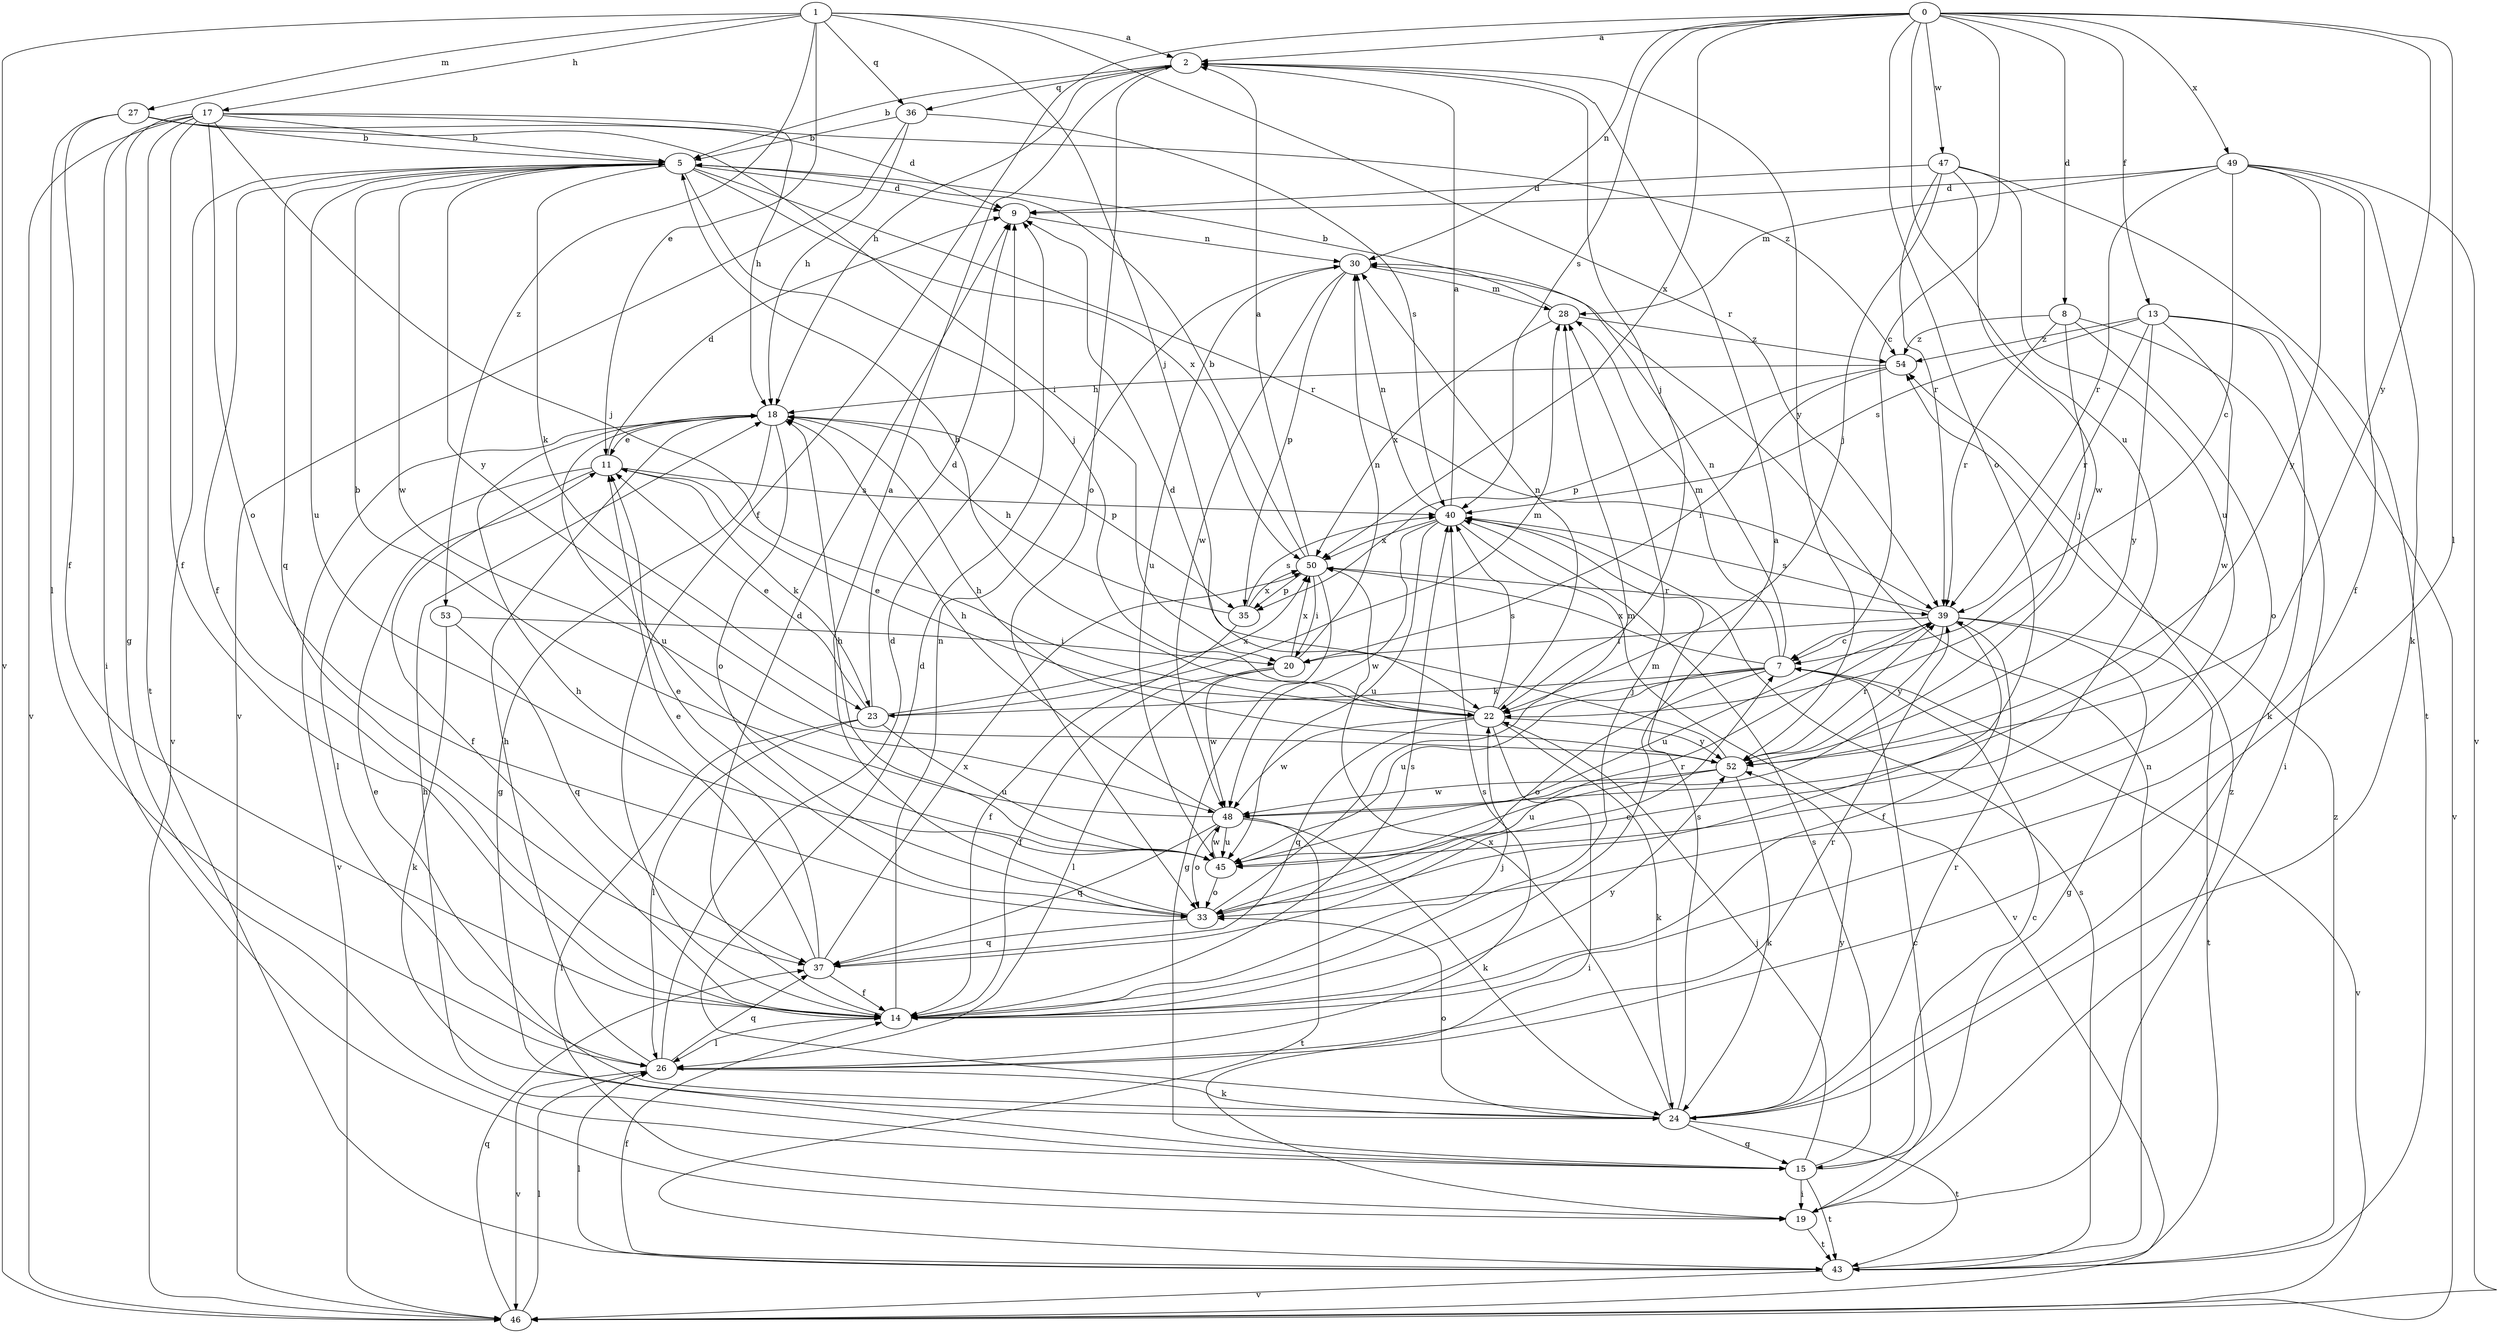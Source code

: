 strict digraph  {
0;
1;
2;
5;
7;
8;
9;
11;
13;
14;
15;
17;
18;
19;
20;
22;
23;
24;
26;
27;
28;
30;
33;
35;
36;
37;
39;
40;
43;
45;
46;
47;
48;
49;
50;
52;
53;
54;
0 -> 2  [label=a];
0 -> 7  [label=c];
0 -> 8  [label=d];
0 -> 13  [label=f];
0 -> 14  [label=f];
0 -> 26  [label=l];
0 -> 30  [label=n];
0 -> 33  [label=o];
0 -> 40  [label=s];
0 -> 45  [label=u];
0 -> 47  [label=w];
0 -> 49  [label=x];
0 -> 50  [label=x];
0 -> 52  [label=y];
1 -> 2  [label=a];
1 -> 11  [label=e];
1 -> 17  [label=h];
1 -> 22  [label=j];
1 -> 27  [label=m];
1 -> 36  [label=q];
1 -> 39  [label=r];
1 -> 46  [label=v];
1 -> 53  [label=z];
2 -> 5  [label=b];
2 -> 18  [label=h];
2 -> 22  [label=j];
2 -> 33  [label=o];
2 -> 36  [label=q];
2 -> 52  [label=y];
5 -> 9  [label=d];
5 -> 14  [label=f];
5 -> 22  [label=j];
5 -> 23  [label=k];
5 -> 37  [label=q];
5 -> 39  [label=r];
5 -> 45  [label=u];
5 -> 46  [label=v];
5 -> 48  [label=w];
5 -> 50  [label=x];
5 -> 52  [label=y];
7 -> 22  [label=j];
7 -> 23  [label=k];
7 -> 28  [label=m];
7 -> 30  [label=n];
7 -> 33  [label=o];
7 -> 45  [label=u];
7 -> 46  [label=v];
7 -> 50  [label=x];
8 -> 19  [label=i];
8 -> 22  [label=j];
8 -> 33  [label=o];
8 -> 39  [label=r];
8 -> 54  [label=z];
9 -> 30  [label=n];
11 -> 9  [label=d];
11 -> 14  [label=f];
11 -> 23  [label=k];
11 -> 26  [label=l];
11 -> 40  [label=s];
13 -> 24  [label=k];
13 -> 39  [label=r];
13 -> 40  [label=s];
13 -> 46  [label=v];
13 -> 48  [label=w];
13 -> 52  [label=y];
13 -> 54  [label=z];
14 -> 2  [label=a];
14 -> 9  [label=d];
14 -> 22  [label=j];
14 -> 26  [label=l];
14 -> 28  [label=m];
14 -> 30  [label=n];
14 -> 40  [label=s];
14 -> 52  [label=y];
15 -> 7  [label=c];
15 -> 18  [label=h];
15 -> 19  [label=i];
15 -> 22  [label=j];
15 -> 40  [label=s];
15 -> 43  [label=t];
17 -> 5  [label=b];
17 -> 14  [label=f];
17 -> 15  [label=g];
17 -> 18  [label=h];
17 -> 19  [label=i];
17 -> 22  [label=j];
17 -> 33  [label=o];
17 -> 43  [label=t];
17 -> 46  [label=v];
17 -> 54  [label=z];
18 -> 11  [label=e];
18 -> 15  [label=g];
18 -> 33  [label=o];
18 -> 35  [label=p];
18 -> 45  [label=u];
18 -> 46  [label=v];
19 -> 7  [label=c];
19 -> 43  [label=t];
19 -> 54  [label=z];
20 -> 14  [label=f];
20 -> 26  [label=l];
20 -> 30  [label=n];
20 -> 48  [label=w];
20 -> 50  [label=x];
22 -> 5  [label=b];
22 -> 11  [label=e];
22 -> 19  [label=i];
22 -> 24  [label=k];
22 -> 30  [label=n];
22 -> 37  [label=q];
22 -> 40  [label=s];
22 -> 48  [label=w];
22 -> 52  [label=y];
23 -> 9  [label=d];
23 -> 11  [label=e];
23 -> 19  [label=i];
23 -> 26  [label=l];
23 -> 28  [label=m];
23 -> 45  [label=u];
23 -> 50  [label=x];
24 -> 9  [label=d];
24 -> 11  [label=e];
24 -> 15  [label=g];
24 -> 33  [label=o];
24 -> 39  [label=r];
24 -> 40  [label=s];
24 -> 43  [label=t];
24 -> 50  [label=x];
24 -> 52  [label=y];
26 -> 9  [label=d];
26 -> 18  [label=h];
26 -> 24  [label=k];
26 -> 37  [label=q];
26 -> 39  [label=r];
26 -> 40  [label=s];
26 -> 46  [label=v];
27 -> 5  [label=b];
27 -> 9  [label=d];
27 -> 14  [label=f];
27 -> 20  [label=i];
27 -> 26  [label=l];
28 -> 5  [label=b];
28 -> 50  [label=x];
28 -> 54  [label=z];
30 -> 28  [label=m];
30 -> 35  [label=p];
30 -> 45  [label=u];
30 -> 48  [label=w];
33 -> 2  [label=a];
33 -> 11  [label=e];
33 -> 28  [label=m];
33 -> 37  [label=q];
33 -> 39  [label=r];
35 -> 14  [label=f];
35 -> 18  [label=h];
35 -> 40  [label=s];
35 -> 50  [label=x];
36 -> 5  [label=b];
36 -> 18  [label=h];
36 -> 40  [label=s];
36 -> 46  [label=v];
37 -> 7  [label=c];
37 -> 11  [label=e];
37 -> 14  [label=f];
37 -> 18  [label=h];
37 -> 50  [label=x];
39 -> 7  [label=c];
39 -> 14  [label=f];
39 -> 15  [label=g];
39 -> 20  [label=i];
39 -> 40  [label=s];
39 -> 43  [label=t];
39 -> 45  [label=u];
39 -> 52  [label=y];
40 -> 2  [label=a];
40 -> 30  [label=n];
40 -> 45  [label=u];
40 -> 46  [label=v];
40 -> 48  [label=w];
40 -> 50  [label=x];
43 -> 14  [label=f];
43 -> 26  [label=l];
43 -> 30  [label=n];
43 -> 40  [label=s];
43 -> 46  [label=v];
43 -> 54  [label=z];
45 -> 18  [label=h];
45 -> 33  [label=o];
45 -> 48  [label=w];
46 -> 26  [label=l];
46 -> 37  [label=q];
47 -> 9  [label=d];
47 -> 22  [label=j];
47 -> 39  [label=r];
47 -> 43  [label=t];
47 -> 45  [label=u];
47 -> 48  [label=w];
48 -> 5  [label=b];
48 -> 18  [label=h];
48 -> 24  [label=k];
48 -> 33  [label=o];
48 -> 37  [label=q];
48 -> 43  [label=t];
48 -> 45  [label=u];
49 -> 7  [label=c];
49 -> 9  [label=d];
49 -> 14  [label=f];
49 -> 24  [label=k];
49 -> 28  [label=m];
49 -> 39  [label=r];
49 -> 46  [label=v];
49 -> 52  [label=y];
50 -> 2  [label=a];
50 -> 5  [label=b];
50 -> 15  [label=g];
50 -> 20  [label=i];
50 -> 35  [label=p];
50 -> 39  [label=r];
52 -> 9  [label=d];
52 -> 18  [label=h];
52 -> 24  [label=k];
52 -> 39  [label=r];
52 -> 45  [label=u];
52 -> 48  [label=w];
53 -> 20  [label=i];
53 -> 24  [label=k];
53 -> 37  [label=q];
54 -> 18  [label=h];
54 -> 20  [label=i];
54 -> 35  [label=p];
}
